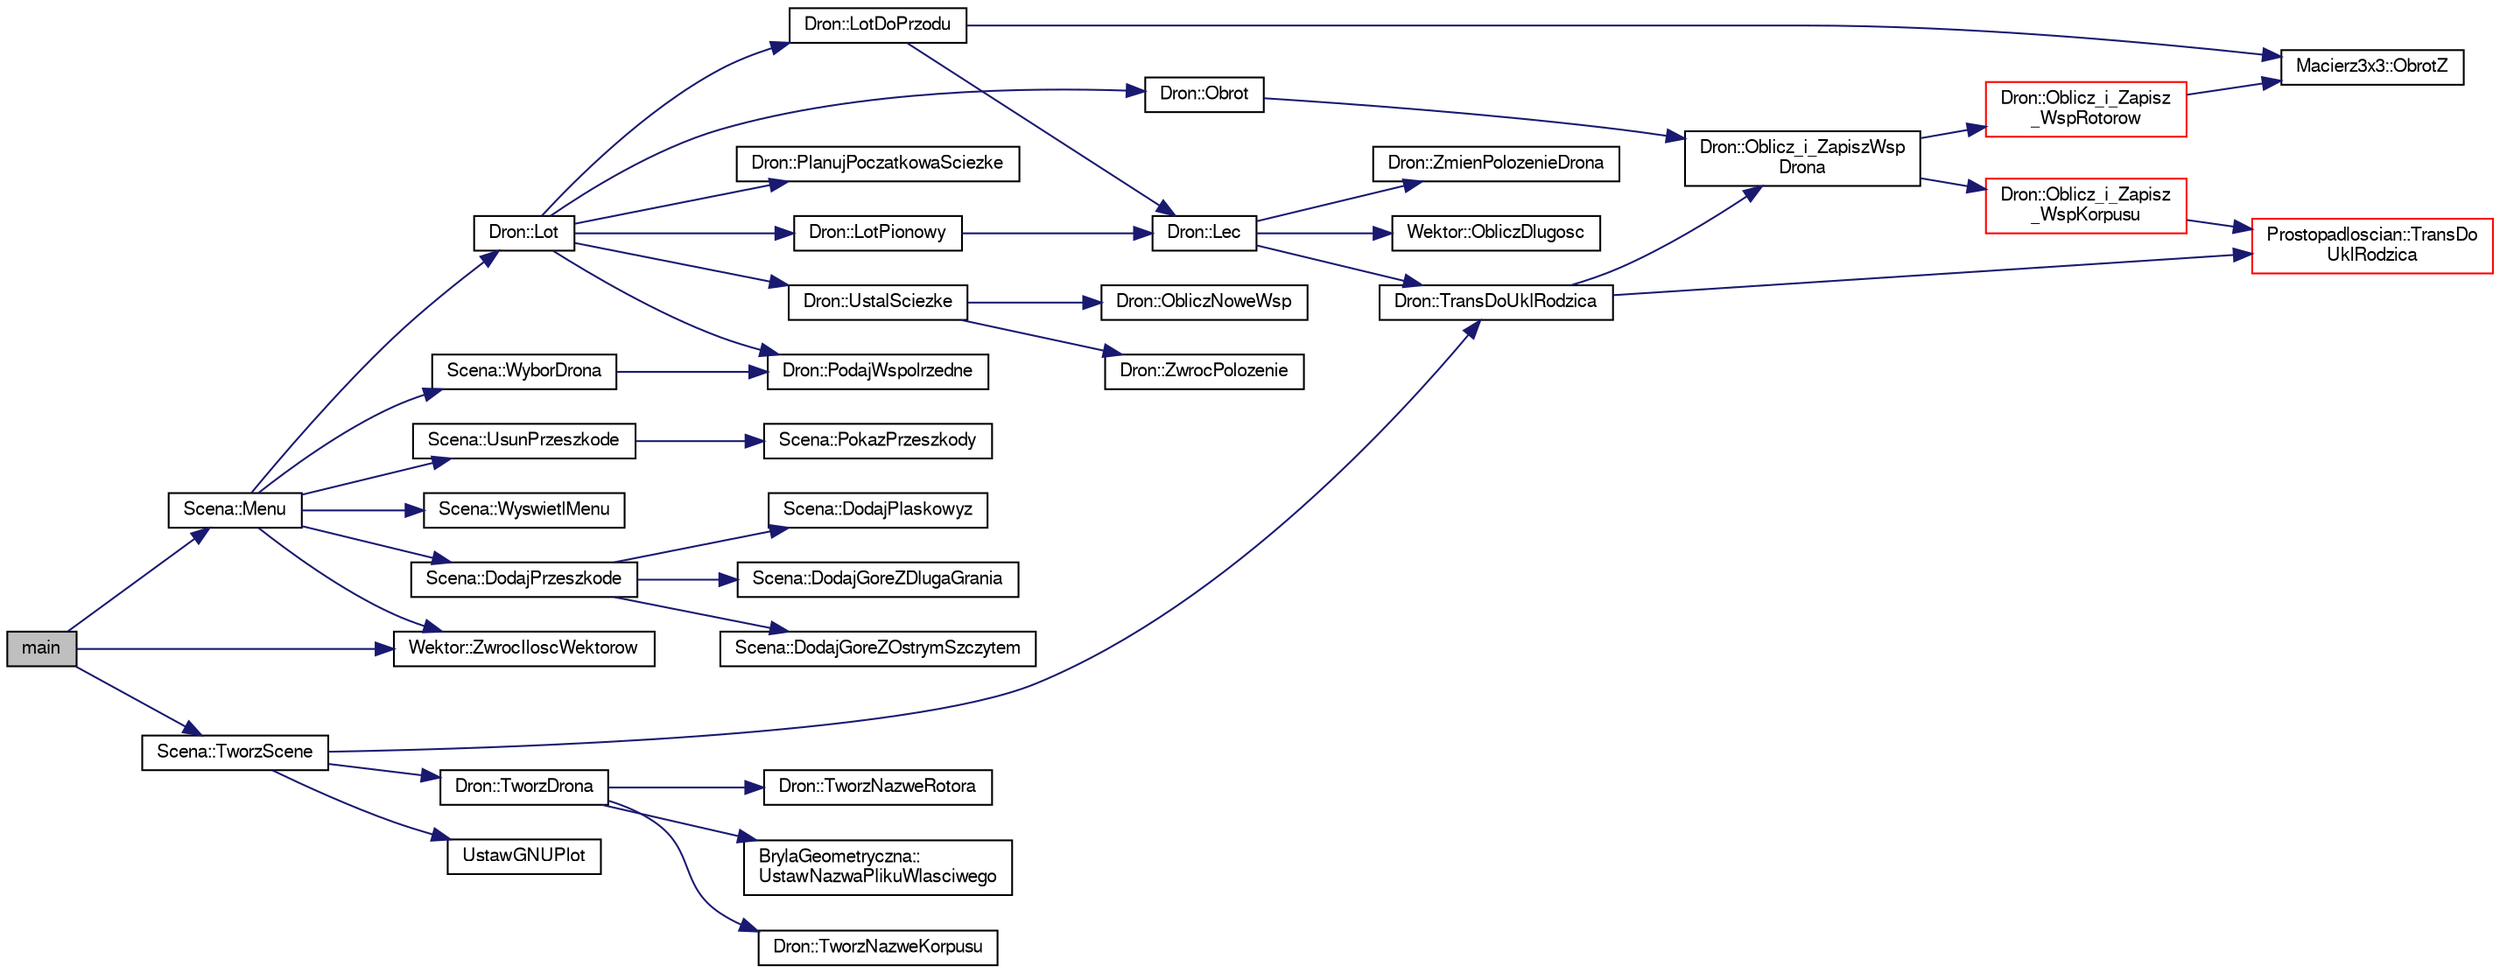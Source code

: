 digraph "main"
{
 // LATEX_PDF_SIZE
  edge [fontname="FreeSans",fontsize="10",labelfontname="FreeSans",labelfontsize="10"];
  node [fontname="FreeSans",fontsize="10",shape=record];
  rankdir="LR";
  Node1 [label="main",height=0.2,width=0.4,color="black", fillcolor="grey75", style="filled", fontcolor="black",tooltip=" "];
  Node1 -> Node2 [color="midnightblue",fontsize="10",style="solid",fontname="FreeSans"];
  Node2 [label="Scena::Menu",height=0.2,width=0.4,color="black", fillcolor="white", style="filled",URL="$a00134.html#aba5cd9be3daabe70b47768fb56d9484f",tooltip="Metody obslugujace dzialanie sceny."];
  Node2 -> Node3 [color="midnightblue",fontsize="10",style="solid",fontname="FreeSans"];
  Node3 [label="Scena::DodajPrzeszkode",height=0.2,width=0.4,color="black", fillcolor="white", style="filled",URL="$a00134.html#a6faca9a9cb055f76ea492826cf77cbe4",tooltip=" "];
  Node3 -> Node4 [color="midnightblue",fontsize="10",style="solid",fontname="FreeSans"];
  Node4 [label="Scena::DodajGoreZDlugaGrania",height=0.2,width=0.4,color="black", fillcolor="white", style="filled",URL="$a00134.html#ab40952b8aec13ed7d6d340b32f219e7a",tooltip=" "];
  Node3 -> Node5 [color="midnightblue",fontsize="10",style="solid",fontname="FreeSans"];
  Node5 [label="Scena::DodajGoreZOstrymSzczytem",height=0.2,width=0.4,color="black", fillcolor="white", style="filled",URL="$a00134.html#a4be9ff121b9dc9fe1ce0707fea9d44b4",tooltip=" "];
  Node3 -> Node6 [color="midnightblue",fontsize="10",style="solid",fontname="FreeSans"];
  Node6 [label="Scena::DodajPlaskowyz",height=0.2,width=0.4,color="black", fillcolor="white", style="filled",URL="$a00134.html#ae72678ebd84f521a70ecfc59fdf0ca68",tooltip=" "];
  Node2 -> Node7 [color="midnightblue",fontsize="10",style="solid",fontname="FreeSans"];
  Node7 [label="Dron::Lot",height=0.2,width=0.4,color="black", fillcolor="white", style="filled",URL="$a00106.html#a904f1ed9e3a3298a7e85619260de5a1f",tooltip="Metoda realizujaca cala animacje lotu drona."];
  Node7 -> Node8 [color="midnightblue",fontsize="10",style="solid",fontname="FreeSans"];
  Node8 [label="Dron::LotDoPrzodu",height=0.2,width=0.4,color="black", fillcolor="white", style="filled",URL="$a00106.html#a09b0c45f6b8e6642a231744656e52db9",tooltip="Metoda realizujaca lot do przodu drona."];
  Node8 -> Node9 [color="midnightblue",fontsize="10",style="solid",fontname="FreeSans"];
  Node9 [label="Dron::Lec",height=0.2,width=0.4,color="black", fillcolor="white", style="filled",URL="$a00106.html#a73e0a729daf06e3a66eb1d3484b3433d",tooltip="nowe metody realizujace lot"];
  Node9 -> Node10 [color="midnightblue",fontsize="10",style="solid",fontname="FreeSans"];
  Node10 [label="Wektor::ObliczDlugosc",height=0.2,width=0.4,color="black", fillcolor="white", style="filled",URL="$a00138.html#a0e87b310ac7caa6827d71ba26c49c738",tooltip="Metoda obliczajaca dlugosc wektora."];
  Node9 -> Node11 [color="midnightblue",fontsize="10",style="solid",fontname="FreeSans"];
  Node11 [label="Dron::TransDoUklRodzica",height=0.2,width=0.4,color="black", fillcolor="white", style="filled",URL="$a00106.html#aa0e058c1c55a73cccb4098d2b02bba27",tooltip="Metoda transformujaca."];
  Node11 -> Node12 [color="midnightblue",fontsize="10",style="solid",fontname="FreeSans"];
  Node12 [label="Dron::Oblicz_i_ZapiszWsp\lDrona",height=0.2,width=0.4,color="black", fillcolor="white", style="filled",URL="$a00106.html#a9cea5ba789e3ac0961846a77d909b552",tooltip="Metoda zapisujaca polozenie poszczegolnych wierzcholkow."];
  Node12 -> Node13 [color="midnightblue",fontsize="10",style="solid",fontname="FreeSans"];
  Node13 [label="Dron::Oblicz_i_Zapisz\l_WspKorpusu",height=0.2,width=0.4,color="red", fillcolor="white", style="filled",URL="$a00106.html#ae1fb7dd84aff0aee71199ab6e2ee2949",tooltip="Obliczajaca wspolrzedne korpusu drona."];
  Node13 -> Node14 [color="midnightblue",fontsize="10",style="solid",fontname="FreeSans"];
  Node14 [label="Prostopadloscian::TransDo\lUklRodzica",height=0.2,width=0.4,color="red", fillcolor="white", style="filled",URL="$a00130.html#a97065b4375d19d6f2bee4a610a425b4e",tooltip="Metoda przesuwajaca Prostopadloscian wzgledem Drona."];
  Node12 -> Node21 [color="midnightblue",fontsize="10",style="solid",fontname="FreeSans"];
  Node21 [label="Dron::Oblicz_i_Zapisz\l_WspRotorow",height=0.2,width=0.4,color="red", fillcolor="white", style="filled",URL="$a00106.html#aca7c226602e49d6c233df6fdadaa8b4f",tooltip="Obliczajaca wspolrzedne rotorow drona."];
  Node21 -> Node18 [color="midnightblue",fontsize="10",style="solid",fontname="FreeSans"];
  Node18 [label="Macierz3x3::ObrotZ",height=0.2,width=0.4,color="black", fillcolor="white", style="filled",URL="$a00122.html#ab0699c8f99fa17bbcc4a7c400bed506d",tooltip="Metoda generujaca macierz obrotu wokol osi OZ."];
  Node11 -> Node14 [color="midnightblue",fontsize="10",style="solid",fontname="FreeSans"];
  Node9 -> Node27 [color="midnightblue",fontsize="10",style="solid",fontname="FreeSans"];
  Node27 [label="Dron::ZmienPolozenieDrona",height=0.2,width=0.4,color="black", fillcolor="white", style="filled",URL="$a00106.html#a70329a1e382c3c78f88f79328d525c88",tooltip="Metoda przemieszczajaca drona do zadanego wektora polozenia."];
  Node8 -> Node18 [color="midnightblue",fontsize="10",style="solid",fontname="FreeSans"];
  Node7 -> Node28 [color="midnightblue",fontsize="10",style="solid",fontname="FreeSans"];
  Node28 [label="Dron::LotPionowy",height=0.2,width=0.4,color="black", fillcolor="white", style="filled",URL="$a00106.html#a86d7fab7b926930274de0ee8eebbb0f0",tooltip=" "];
  Node28 -> Node9 [color="midnightblue",fontsize="10",style="solid",fontname="FreeSans"];
  Node7 -> Node29 [color="midnightblue",fontsize="10",style="solid",fontname="FreeSans"];
  Node29 [label="Dron::Obrot",height=0.2,width=0.4,color="black", fillcolor="white", style="filled",URL="$a00106.html#a25f42d02fc5b27f30e872d444ffb5230",tooltip="Metoda realizujaca obrot drona COS JEST NIE TAK."];
  Node29 -> Node12 [color="midnightblue",fontsize="10",style="solid",fontname="FreeSans"];
  Node7 -> Node30 [color="midnightblue",fontsize="10",style="solid",fontname="FreeSans"];
  Node30 [label="Dron::PlanujPoczatkowaSciezke",height=0.2,width=0.4,color="black", fillcolor="white", style="filled",URL="$a00106.html#a3dc10ddb3c17812e4abd79e1032017cb",tooltip="Metody Ocliczajace i generujace sciezke lotu."];
  Node7 -> Node31 [color="midnightblue",fontsize="10",style="solid",fontname="FreeSans"];
  Node31 [label="Dron::PodajWspolrzedne",height=0.2,width=0.4,color="black", fillcolor="white", style="filled",URL="$a00106.html#a445552b3dfcb46cc7556e801e64f4d8e",tooltip="Metody zwracajace/wyswietlajace polozenie."];
  Node7 -> Node32 [color="midnightblue",fontsize="10",style="solid",fontname="FreeSans"];
  Node32 [label="Dron::UstalSciezke",height=0.2,width=0.4,color="black", fillcolor="white", style="filled",URL="$a00106.html#a18ec79a34af0435e99deca78ed08b5b1",tooltip="Metoda ustalajaca sciezke lotu drona."];
  Node32 -> Node33 [color="midnightblue",fontsize="10",style="solid",fontname="FreeSans"];
  Node33 [label="Dron::ObliczNoweWsp",height=0.2,width=0.4,color="black", fillcolor="white", style="filled",URL="$a00106.html#a4d1aa29cabcee8554a4712824fba7ede",tooltip="Metoda obliczajca wspolrzedne drona."];
  Node32 -> Node34 [color="midnightblue",fontsize="10",style="solid",fontname="FreeSans"];
  Node34 [label="Dron::ZwrocPolozenie",height=0.2,width=0.4,color="black", fillcolor="white", style="filled",URL="$a00106.html#a246caac7fba0c0cb58b49ae896cb6305",tooltip="Metoda zwracajaca aktualnie polozenie drona."];
  Node2 -> Node35 [color="midnightblue",fontsize="10",style="solid",fontname="FreeSans"];
  Node35 [label="Scena::UsunPrzeszkode",height=0.2,width=0.4,color="black", fillcolor="white", style="filled",URL="$a00134.html#a524ac639a8470d7552dbcb2d7ec19387",tooltip=" "];
  Node35 -> Node36 [color="midnightblue",fontsize="10",style="solid",fontname="FreeSans"];
  Node36 [label="Scena::PokazPrzeszkody",height=0.2,width=0.4,color="black", fillcolor="white", style="filled",URL="$a00134.html#a0e67fffddcdc291ba6234949caa173a0",tooltip=" "];
  Node2 -> Node37 [color="midnightblue",fontsize="10",style="solid",fontname="FreeSans"];
  Node37 [label="Scena::WyborDrona",height=0.2,width=0.4,color="black", fillcolor="white", style="filled",URL="$a00134.html#a93c4b60ab40bdb5a9247add7fb487155",tooltip="Metoda pozwalajaca na wybor drona."];
  Node37 -> Node31 [color="midnightblue",fontsize="10",style="solid",fontname="FreeSans"];
  Node2 -> Node38 [color="midnightblue",fontsize="10",style="solid",fontname="FreeSans"];
  Node38 [label="Scena::WyswietlMenu",height=0.2,width=0.4,color="black", fillcolor="white", style="filled",URL="$a00134.html#ab4c786d9def8a483b9873c27b5bd7f13",tooltip="Metoda wyswietlajaca menu programu."];
  Node2 -> Node39 [color="midnightblue",fontsize="10",style="solid",fontname="FreeSans"];
  Node39 [label="Wektor::ZwrocIloscWektorow",height=0.2,width=0.4,color="black", fillcolor="white", style="filled",URL="$a00138.html#aca086c1c63c38e4749c86674d655e737",tooltip="Metody zwracajace ilosc obiektow."];
  Node1 -> Node40 [color="midnightblue",fontsize="10",style="solid",fontname="FreeSans"];
  Node40 [label="Scena::TworzScene",height=0.2,width=0.4,color="black", fillcolor="white", style="filled",URL="$a00134.html#aeca659dd59433366298ce1a828208d62",tooltip="Metoda tworzaca uklad sceny."];
  Node40 -> Node11 [color="midnightblue",fontsize="10",style="solid",fontname="FreeSans"];
  Node40 -> Node41 [color="midnightblue",fontsize="10",style="solid",fontname="FreeSans"];
  Node41 [label="Dron::TworzDrona",height=0.2,width=0.4,color="black", fillcolor="white", style="filled",URL="$a00106.html#ae8449c4acc9e1de1819b7db69f8665fe",tooltip="Metoda tworzaca zestaw plikow ze wspolrzednymi."];
  Node41 -> Node42 [color="midnightblue",fontsize="10",style="solid",fontname="FreeSans"];
  Node42 [label="Dron::TworzNazweKorpusu",height=0.2,width=0.4,color="black", fillcolor="white", style="filled",URL="$a00106.html#a85043c9ab654565bb109585b676ca20f",tooltip="Metoda tworzaca nazwe korpusu."];
  Node41 -> Node43 [color="midnightblue",fontsize="10",style="solid",fontname="FreeSans"];
  Node43 [label="Dron::TworzNazweRotora",height=0.2,width=0.4,color="black", fillcolor="white", style="filled",URL="$a00106.html#a10e3f7aeae3b22d76e9b79ae216e9e77",tooltip="Metody generujace nazwy plikow."];
  Node41 -> Node44 [color="midnightblue",fontsize="10",style="solid",fontname="FreeSans"];
  Node44 [label="BrylaGeometryczna::\lUstawNazwaPlikuWlasciwego",height=0.2,width=0.4,color="black", fillcolor="white", style="filled",URL="$a00102.html#acc96bfdcd122da809e00ce225f5c5238",tooltip="Metoda Ustawiajaca Nazwe Pliku Docelowego."];
  Node40 -> Node45 [color="midnightblue",fontsize="10",style="solid",fontname="FreeSans"];
  Node45 [label="UstawGNUPlot",height=0.2,width=0.4,color="black", fillcolor="white", style="filled",URL="$a00038.html#a93c8997213d37d9cf5f08446aa8f2ed8",tooltip="Funckja ustwiajaca odpowiednie parametry gnuplota."];
  Node1 -> Node39 [color="midnightblue",fontsize="10",style="solid",fontname="FreeSans"];
}
